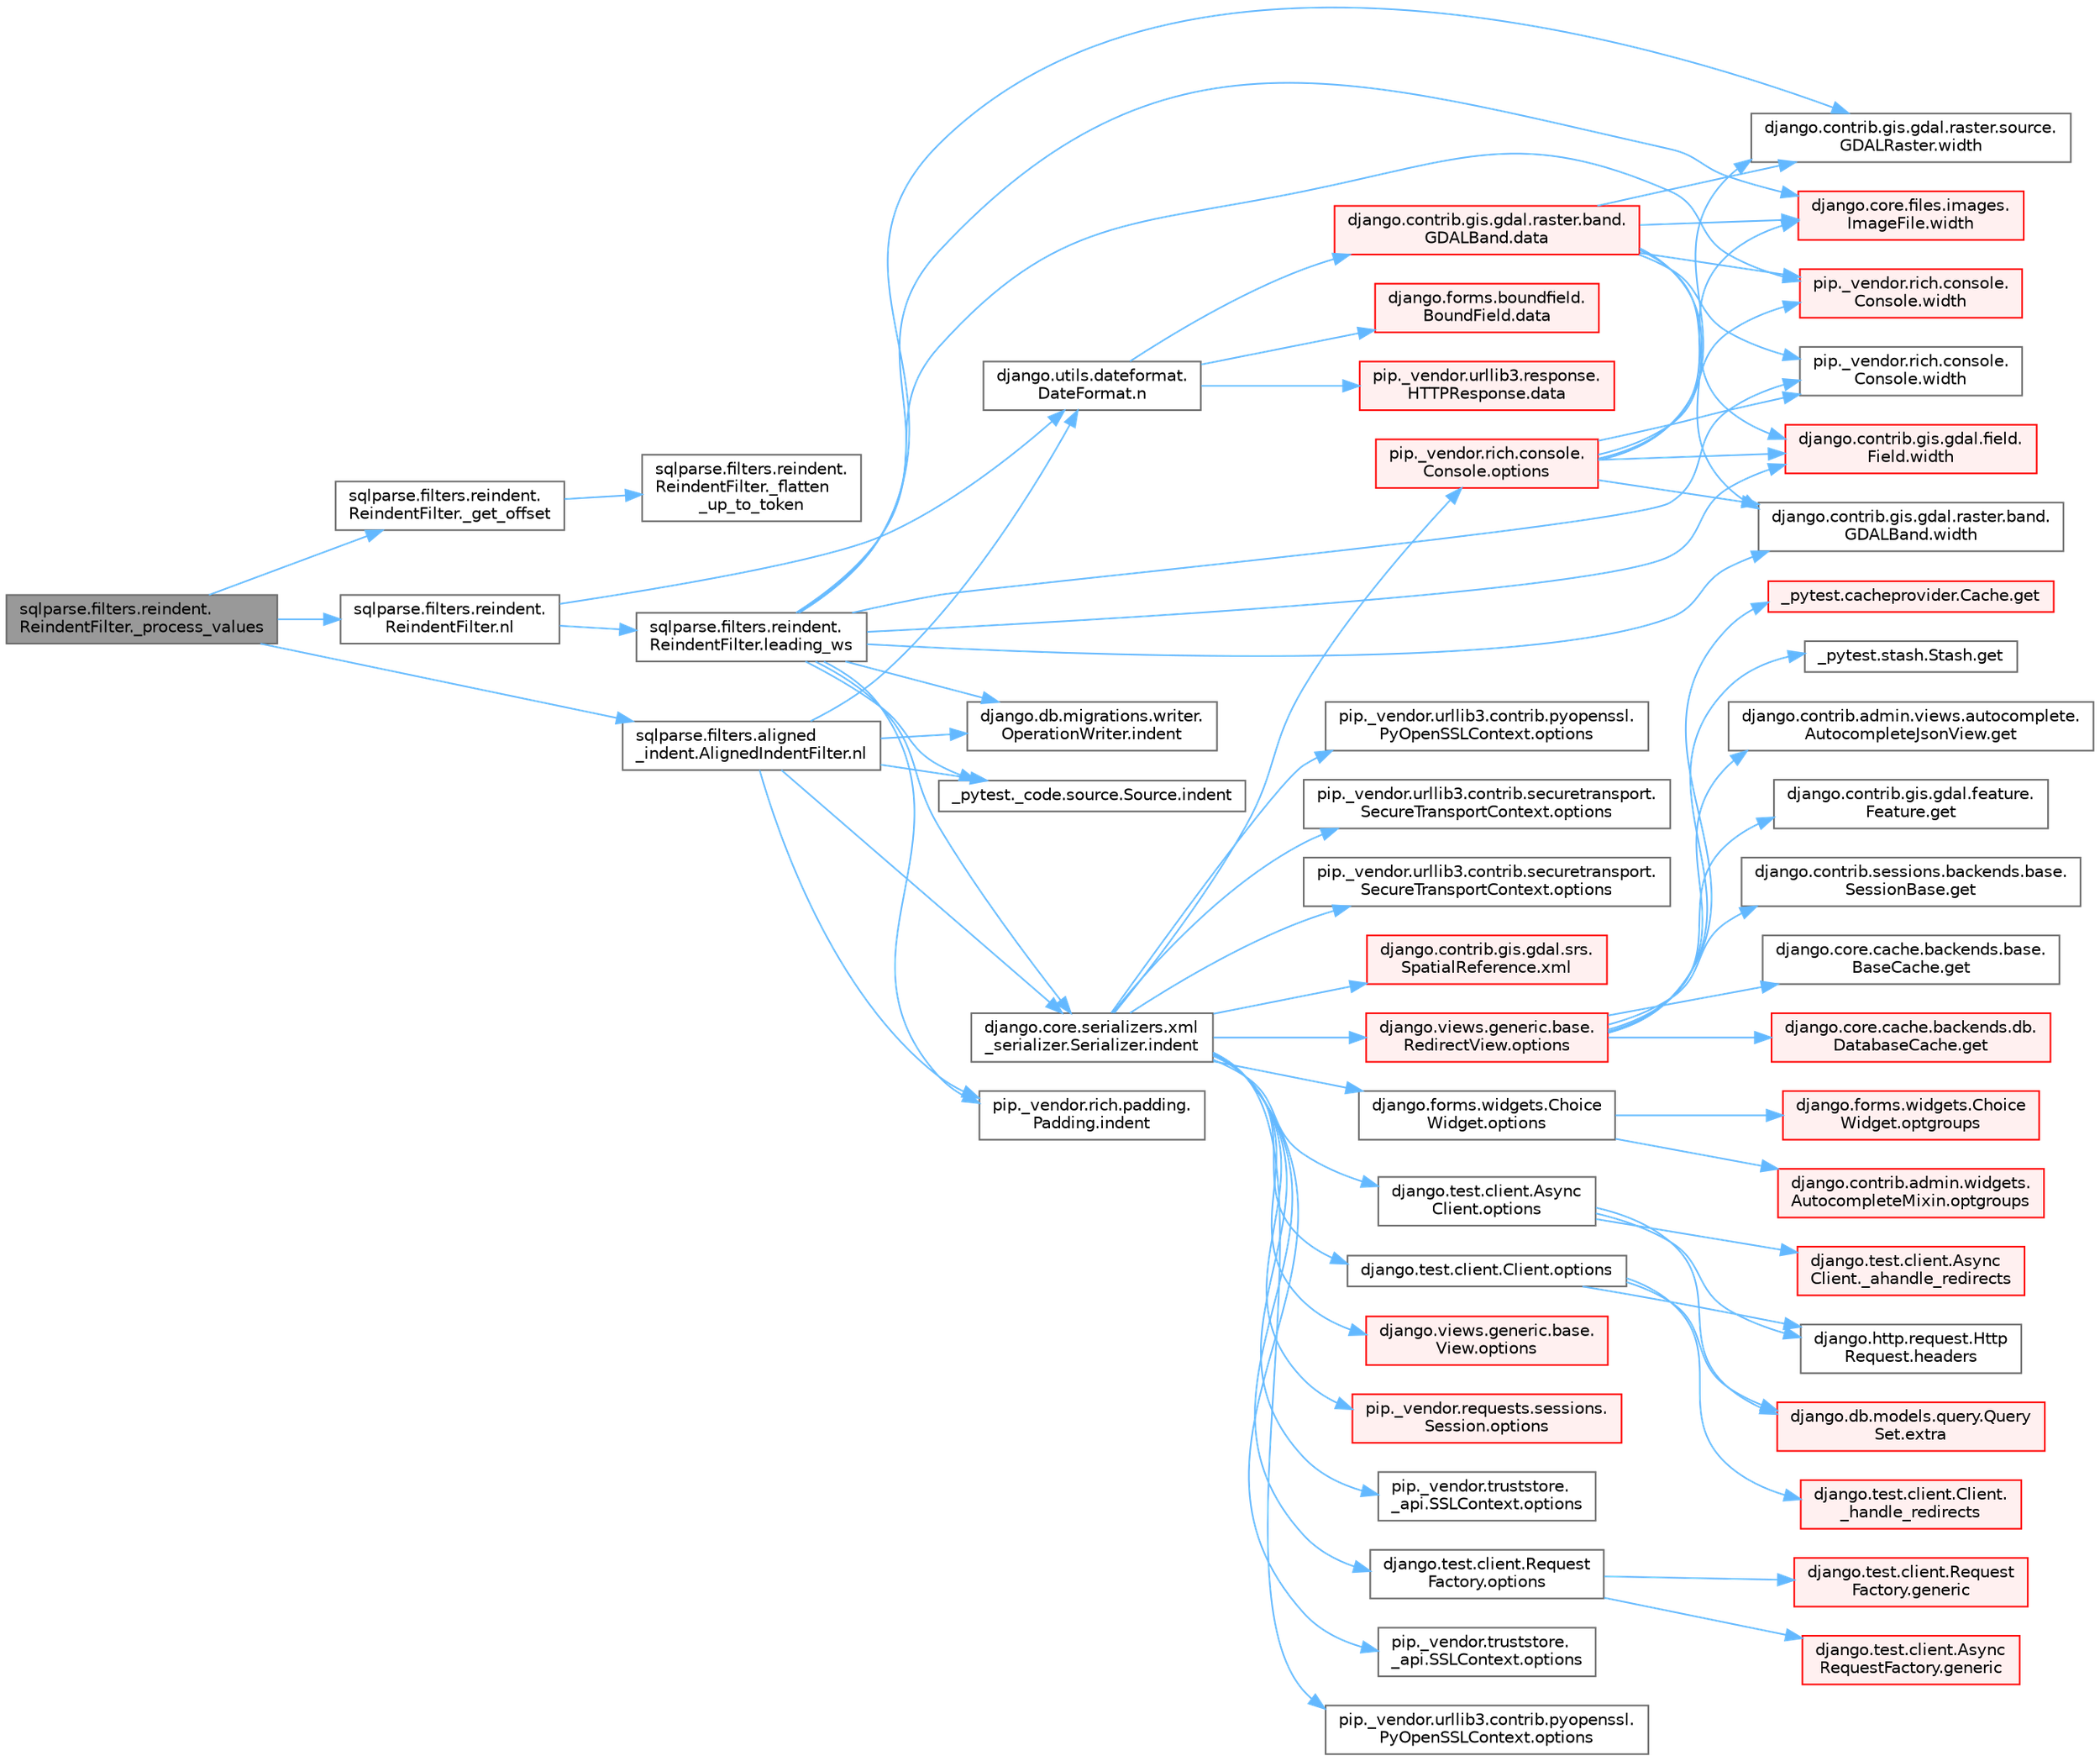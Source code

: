 digraph "sqlparse.filters.reindent.ReindentFilter._process_values"
{
 // LATEX_PDF_SIZE
  bgcolor="transparent";
  edge [fontname=Helvetica,fontsize=10,labelfontname=Helvetica,labelfontsize=10];
  node [fontname=Helvetica,fontsize=10,shape=box,height=0.2,width=0.4];
  rankdir="LR";
  Node1 [id="Node000001",label="sqlparse.filters.reindent.\lReindentFilter._process_values",height=0.2,width=0.4,color="gray40", fillcolor="grey60", style="filled", fontcolor="black",tooltip=" "];
  Node1 -> Node2 [id="edge1_Node000001_Node000002",color="steelblue1",style="solid",tooltip=" "];
  Node2 [id="Node000002",label="sqlparse.filters.reindent.\lReindentFilter._get_offset",height=0.2,width=0.4,color="grey40", fillcolor="white", style="filled",URL="$classsqlparse_1_1filters_1_1reindent_1_1_reindent_filter.html#a5d6056cdda5ba502c0b5fe4db7acd2d4",tooltip=" "];
  Node2 -> Node3 [id="edge2_Node000002_Node000003",color="steelblue1",style="solid",tooltip=" "];
  Node3 [id="Node000003",label="sqlparse.filters.reindent.\lReindentFilter._flatten\l_up_to_token",height=0.2,width=0.4,color="grey40", fillcolor="white", style="filled",URL="$classsqlparse_1_1filters_1_1reindent_1_1_reindent_filter.html#ab76ce5fce6e547959af6448484a4f9d7",tooltip=" "];
  Node1 -> Node4 [id="edge3_Node000001_Node000004",color="steelblue1",style="solid",tooltip=" "];
  Node4 [id="Node000004",label="sqlparse.filters.aligned\l_indent.AlignedIndentFilter.nl",height=0.2,width=0.4,color="grey40", fillcolor="white", style="filled",URL="$classsqlparse_1_1filters_1_1aligned__indent_1_1_aligned_indent_filter.html#a0137da1c080d0ab864e01e6c9d70a2c8",tooltip=" "];
  Node4 -> Node5 [id="edge4_Node000004_Node000005",color="steelblue1",style="solid",tooltip=" "];
  Node5 [id="Node000005",label="_pytest._code.source.Source.indent",height=0.2,width=0.4,color="grey40", fillcolor="white", style="filled",URL="$class__pytest_1_1__code_1_1source_1_1_source.html#abc99a323638809562ba4dbf97cab6bd1",tooltip=" "];
  Node4 -> Node6 [id="edge5_Node000004_Node000006",color="steelblue1",style="solid",tooltip=" "];
  Node6 [id="Node000006",label="django.core.serializers.xml\l_serializer.Serializer.indent",height=0.2,width=0.4,color="grey40", fillcolor="white", style="filled",URL="$classdjango_1_1core_1_1serializers_1_1xml__serializer_1_1_serializer.html#a5b3d624ac0ab14cb4194faca7877101a",tooltip=" "];
  Node6 -> Node7 [id="edge6_Node000006_Node000007",color="steelblue1",style="solid",tooltip=" "];
  Node7 [id="Node000007",label="django.forms.widgets.Choice\lWidget.options",height=0.2,width=0.4,color="grey40", fillcolor="white", style="filled",URL="$classdjango_1_1forms_1_1widgets_1_1_choice_widget.html#a8575b90386fc2027f38ea00133cef250",tooltip=" "];
  Node7 -> Node8 [id="edge7_Node000007_Node000008",color="steelblue1",style="solid",tooltip=" "];
  Node8 [id="Node000008",label="django.contrib.admin.widgets.\lAutocompleteMixin.optgroups",height=0.2,width=0.4,color="red", fillcolor="#FFF0F0", style="filled",URL="$classdjango_1_1contrib_1_1admin_1_1widgets_1_1_autocomplete_mixin.html#a638ff1cf500030285676b090c8eee8f9",tooltip=" "];
  Node7 -> Node1932 [id="edge8_Node000007_Node001932",color="steelblue1",style="solid",tooltip=" "];
  Node1932 [id="Node001932",label="django.forms.widgets.Choice\lWidget.optgroups",height=0.2,width=0.4,color="red", fillcolor="#FFF0F0", style="filled",URL="$classdjango_1_1forms_1_1widgets_1_1_choice_widget.html#af1d09b0d42de6f6f30d2f9d577cf2fb4",tooltip=" "];
  Node6 -> Node262 [id="edge9_Node000006_Node000262",color="steelblue1",style="solid",tooltip=" "];
  Node262 [id="Node000262",label="django.test.client.Async\lClient.options",height=0.2,width=0.4,color="grey40", fillcolor="white", style="filled",URL="$classdjango_1_1test_1_1client_1_1_async_client.html#a84509c6347cbc018e6335b924ec841a2",tooltip=" "];
  Node262 -> Node263 [id="edge10_Node000262_Node000263",color="steelblue1",style="solid",tooltip=" "];
  Node263 [id="Node000263",label="django.test.client.Async\lClient._ahandle_redirects",height=0.2,width=0.4,color="red", fillcolor="#FFF0F0", style="filled",URL="$classdjango_1_1test_1_1client_1_1_async_client.html#a8740fe0dc39e7fe74e515be78449ee76",tooltip=" "];
  Node262 -> Node1233 [id="edge11_Node000262_Node001233",color="steelblue1",style="solid",tooltip=" "];
  Node1233 [id="Node001233",label="django.db.models.query.Query\lSet.extra",height=0.2,width=0.4,color="red", fillcolor="#FFF0F0", style="filled",URL="$classdjango_1_1db_1_1models_1_1query_1_1_query_set.html#ae54983d1fa1ba41e84f20cea946cde79",tooltip=" "];
  Node262 -> Node371 [id="edge12_Node000262_Node000371",color="steelblue1",style="solid",tooltip=" "];
  Node371 [id="Node000371",label="django.http.request.Http\lRequest.headers",height=0.2,width=0.4,color="grey40", fillcolor="white", style="filled",URL="$classdjango_1_1http_1_1request_1_1_http_request.html#a757d86c06e163aa94180817723ce1b9c",tooltip=" "];
  Node6 -> Node1459 [id="edge13_Node000006_Node001459",color="steelblue1",style="solid",tooltip=" "];
  Node1459 [id="Node001459",label="django.test.client.Client.options",height=0.2,width=0.4,color="grey40", fillcolor="white", style="filled",URL="$classdjango_1_1test_1_1client_1_1_client.html#a839ea6375ca2184b3b60550938b6824c",tooltip=" "];
  Node1459 -> Node1460 [id="edge14_Node001459_Node001460",color="steelblue1",style="solid",tooltip=" "];
  Node1460 [id="Node001460",label="django.test.client.Client.\l_handle_redirects",height=0.2,width=0.4,color="red", fillcolor="#FFF0F0", style="filled",URL="$classdjango_1_1test_1_1client_1_1_client.html#a234b328f33c374ad181aa49c6515d469",tooltip=" "];
  Node1459 -> Node1233 [id="edge15_Node001459_Node001233",color="steelblue1",style="solid",tooltip=" "];
  Node1459 -> Node371 [id="edge16_Node001459_Node000371",color="steelblue1",style="solid",tooltip=" "];
  Node6 -> Node1461 [id="edge17_Node000006_Node001461",color="steelblue1",style="solid",tooltip=" "];
  Node1461 [id="Node001461",label="django.test.client.Request\lFactory.options",height=0.2,width=0.4,color="grey40", fillcolor="white", style="filled",URL="$classdjango_1_1test_1_1client_1_1_request_factory.html#a438a7e1be2437d680cd78d11dee77c54",tooltip=" "];
  Node1461 -> Node1462 [id="edge18_Node001461_Node001462",color="steelblue1",style="solid",tooltip=" "];
  Node1462 [id="Node001462",label="django.test.client.Async\lRequestFactory.generic",height=0.2,width=0.4,color="red", fillcolor="#FFF0F0", style="filled",URL="$classdjango_1_1test_1_1client_1_1_async_request_factory.html#a470d6888694e77c09bd7d8bf6d588233",tooltip=" "];
  Node1461 -> Node1464 [id="edge19_Node001461_Node001464",color="steelblue1",style="solid",tooltip=" "];
  Node1464 [id="Node001464",label="django.test.client.Request\lFactory.generic",height=0.2,width=0.4,color="red", fillcolor="#FFF0F0", style="filled",URL="$classdjango_1_1test_1_1client_1_1_request_factory.html#a24740fe264de91d8c4c1205c9172206d",tooltip=" "];
  Node6 -> Node1465 [id="edge20_Node000006_Node001465",color="steelblue1",style="solid",tooltip=" "];
  Node1465 [id="Node001465",label="django.views.generic.base.\lRedirectView.options",height=0.2,width=0.4,color="red", fillcolor="#FFF0F0", style="filled",URL="$classdjango_1_1views_1_1generic_1_1base_1_1_redirect_view.html#a444de156c79647344c987295c47a76e1",tooltip=" "];
  Node1465 -> Node266 [id="edge21_Node001465_Node000266",color="steelblue1",style="solid",tooltip=" "];
  Node266 [id="Node000266",label="_pytest.cacheprovider.Cache.get",height=0.2,width=0.4,color="red", fillcolor="#FFF0F0", style="filled",URL="$class__pytest_1_1cacheprovider_1_1_cache.html#a752b42a7c4034371bcd23244b1862148",tooltip=" "];
  Node1465 -> Node268 [id="edge22_Node001465_Node000268",color="steelblue1",style="solid",tooltip=" "];
  Node268 [id="Node000268",label="_pytest.stash.Stash.get",height=0.2,width=0.4,color="grey40", fillcolor="white", style="filled",URL="$class__pytest_1_1stash_1_1_stash.html#a7fec5e28d31d41b05838c98ac277c8c5",tooltip=" "];
  Node1465 -> Node269 [id="edge23_Node001465_Node000269",color="steelblue1",style="solid",tooltip=" "];
  Node269 [id="Node000269",label="django.contrib.admin.views.autocomplete.\lAutocompleteJsonView.get",height=0.2,width=0.4,color="grey40", fillcolor="white", style="filled",URL="$classdjango_1_1contrib_1_1admin_1_1views_1_1autocomplete_1_1_autocomplete_json_view.html#a34a861d7d91bddbce574ab88c184895e",tooltip=" "];
  Node1465 -> Node270 [id="edge24_Node001465_Node000270",color="steelblue1",style="solid",tooltip=" "];
  Node270 [id="Node000270",label="django.contrib.gis.gdal.feature.\lFeature.get",height=0.2,width=0.4,color="grey40", fillcolor="white", style="filled",URL="$classdjango_1_1contrib_1_1gis_1_1gdal_1_1feature_1_1_feature.html#a21986d93135566e82dd6f57de5e37038",tooltip=" "];
  Node1465 -> Node271 [id="edge25_Node001465_Node000271",color="steelblue1",style="solid",tooltip=" "];
  Node271 [id="Node000271",label="django.contrib.sessions.backends.base.\lSessionBase.get",height=0.2,width=0.4,color="grey40", fillcolor="white", style="filled",URL="$classdjango_1_1contrib_1_1sessions_1_1backends_1_1base_1_1_session_base.html#a7d41576dd78ee0cae19d35e409a0dac4",tooltip=" "];
  Node1465 -> Node272 [id="edge26_Node001465_Node000272",color="steelblue1",style="solid",tooltip=" "];
  Node272 [id="Node000272",label="django.core.cache.backends.base.\lBaseCache.get",height=0.2,width=0.4,color="grey40", fillcolor="white", style="filled",URL="$classdjango_1_1core_1_1cache_1_1backends_1_1base_1_1_base_cache.html#a670decaea5fb02f8e13f62c4a8d3b691",tooltip=" "];
  Node1465 -> Node273 [id="edge27_Node001465_Node000273",color="steelblue1",style="solid",tooltip=" "];
  Node273 [id="Node000273",label="django.core.cache.backends.db.\lDatabaseCache.get",height=0.2,width=0.4,color="red", fillcolor="#FFF0F0", style="filled",URL="$classdjango_1_1core_1_1cache_1_1backends_1_1db_1_1_database_cache.html#ab7c8bab4308c7ceac722a940914fedf1",tooltip=" "];
  Node6 -> Node1653 [id="edge28_Node000006_Node001653",color="steelblue1",style="solid",tooltip=" "];
  Node1653 [id="Node001653",label="django.views.generic.base.\lView.options",height=0.2,width=0.4,color="red", fillcolor="#FFF0F0", style="filled",URL="$classdjango_1_1views_1_1generic_1_1base_1_1_view.html#a4d1dc440a5bae11bd7859d20ca9948e1",tooltip=" "];
  Node6 -> Node1656 [id="edge29_Node000006_Node001656",color="steelblue1",style="solid",tooltip=" "];
  Node1656 [id="Node001656",label="pip._vendor.requests.sessions.\lSession.options",height=0.2,width=0.4,color="red", fillcolor="#FFF0F0", style="filled",URL="$classpip_1_1__vendor_1_1requests_1_1sessions_1_1_session.html#a210270880f90521b3b3014748ecd87e9",tooltip=" "];
  Node6 -> Node1657 [id="edge30_Node000006_Node001657",color="steelblue1",style="solid",tooltip=" "];
  Node1657 [id="Node001657",label="pip._vendor.rich.console.\lConsole.options",height=0.2,width=0.4,color="red", fillcolor="#FFF0F0", style="filled",URL="$classpip_1_1__vendor_1_1rich_1_1console_1_1_console.html#a41c8efe30ea45a9a4a3f8c34c688fe00",tooltip=" "];
  Node1657 -> Node1688 [id="edge31_Node001657_Node001688",color="steelblue1",style="solid",tooltip=" "];
  Node1688 [id="Node001688",label="django.contrib.gis.gdal.field.\lField.width",height=0.2,width=0.4,color="red", fillcolor="#FFF0F0", style="filled",URL="$classdjango_1_1contrib_1_1gis_1_1gdal_1_1field_1_1_field.html#a9d43a623b937f633a9e6dca9323f5fa7",tooltip=" "];
  Node1657 -> Node1689 [id="edge32_Node001657_Node001689",color="steelblue1",style="solid",tooltip=" "];
  Node1689 [id="Node001689",label="django.contrib.gis.gdal.raster.band.\lGDALBand.width",height=0.2,width=0.4,color="grey40", fillcolor="white", style="filled",URL="$classdjango_1_1contrib_1_1gis_1_1gdal_1_1raster_1_1band_1_1_g_d_a_l_band.html#a407780888708f2bb99b4d298eb6d8062",tooltip=" "];
  Node1657 -> Node1690 [id="edge33_Node001657_Node001690",color="steelblue1",style="solid",tooltip=" "];
  Node1690 [id="Node001690",label="django.contrib.gis.gdal.raster.source.\lGDALRaster.width",height=0.2,width=0.4,color="grey40", fillcolor="white", style="filled",URL="$classdjango_1_1contrib_1_1gis_1_1gdal_1_1raster_1_1source_1_1_g_d_a_l_raster.html#a58442e42bce5bcabb54fab7a2e636bc2",tooltip=" "];
  Node1657 -> Node1691 [id="edge34_Node001657_Node001691",color="steelblue1",style="solid",tooltip=" "];
  Node1691 [id="Node001691",label="django.core.files.images.\lImageFile.width",height=0.2,width=0.4,color="red", fillcolor="#FFF0F0", style="filled",URL="$classdjango_1_1core_1_1files_1_1images_1_1_image_file.html#a3a50a37ab3f2d7395c892a262ecb49bc",tooltip=" "];
  Node1657 -> Node1692 [id="edge35_Node001657_Node001692",color="steelblue1",style="solid",tooltip=" "];
  Node1692 [id="Node001692",label="pip._vendor.rich.console.\lConsole.width",height=0.2,width=0.4,color="red", fillcolor="#FFF0F0", style="filled",URL="$classpip_1_1__vendor_1_1rich_1_1console_1_1_console.html#a3163e1b4e2842bc355d0f5c3100ecc08",tooltip=" "];
  Node1657 -> Node1693 [id="edge36_Node001657_Node001693",color="steelblue1",style="solid",tooltip=" "];
  Node1693 [id="Node001693",label="pip._vendor.rich.console.\lConsole.width",height=0.2,width=0.4,color="grey40", fillcolor="white", style="filled",URL="$classpip_1_1__vendor_1_1rich_1_1console_1_1_console.html#aa2ba8c5fa1dd224794b0ac2acd384863",tooltip=" "];
  Node6 -> Node1694 [id="edge37_Node000006_Node001694",color="steelblue1",style="solid",tooltip=" "];
  Node1694 [id="Node001694",label="pip._vendor.truststore.\l_api.SSLContext.options",height=0.2,width=0.4,color="grey40", fillcolor="white", style="filled",URL="$classpip_1_1__vendor_1_1truststore_1_1__api_1_1_s_s_l_context.html#a6755b8a82c0de77273744b73a826678d",tooltip=" "];
  Node6 -> Node1695 [id="edge38_Node000006_Node001695",color="steelblue1",style="solid",tooltip=" "];
  Node1695 [id="Node001695",label="pip._vendor.truststore.\l_api.SSLContext.options",height=0.2,width=0.4,color="grey40", fillcolor="white", style="filled",URL="$classpip_1_1__vendor_1_1truststore_1_1__api_1_1_s_s_l_context.html#a90bd5b81f087b6628b2f681ce6cffcd6",tooltip=" "];
  Node6 -> Node1696 [id="edge39_Node000006_Node001696",color="steelblue1",style="solid",tooltip=" "];
  Node1696 [id="Node001696",label="pip._vendor.urllib3.contrib.pyopenssl.\lPyOpenSSLContext.options",height=0.2,width=0.4,color="grey40", fillcolor="white", style="filled",URL="$classpip_1_1__vendor_1_1urllib3_1_1contrib_1_1pyopenssl_1_1_py_open_s_s_l_context.html#a3f539cc9d4b91d2fb90d7f8aef3810c1",tooltip=" "];
  Node6 -> Node1697 [id="edge40_Node000006_Node001697",color="steelblue1",style="solid",tooltip=" "];
  Node1697 [id="Node001697",label="pip._vendor.urllib3.contrib.pyopenssl.\lPyOpenSSLContext.options",height=0.2,width=0.4,color="grey40", fillcolor="white", style="filled",URL="$classpip_1_1__vendor_1_1urllib3_1_1contrib_1_1pyopenssl_1_1_py_open_s_s_l_context.html#a8475fc4f3e83d92654b066a9422908dc",tooltip=" "];
  Node6 -> Node1698 [id="edge41_Node000006_Node001698",color="steelblue1",style="solid",tooltip=" "];
  Node1698 [id="Node001698",label="pip._vendor.urllib3.contrib.securetransport.\lSecureTransportContext.options",height=0.2,width=0.4,color="grey40", fillcolor="white", style="filled",URL="$classpip_1_1__vendor_1_1urllib3_1_1contrib_1_1securetransport_1_1_secure_transport_context.html#ae19920941647ed0b43e0ed7d96e12457",tooltip=" "];
  Node6 -> Node1699 [id="edge42_Node000006_Node001699",color="steelblue1",style="solid",tooltip=" "];
  Node1699 [id="Node001699",label="pip._vendor.urllib3.contrib.securetransport.\lSecureTransportContext.options",height=0.2,width=0.4,color="grey40", fillcolor="white", style="filled",URL="$classpip_1_1__vendor_1_1urllib3_1_1contrib_1_1securetransport_1_1_secure_transport_context.html#acf6c1ec11ca09e30c9c70d7dc26afacd",tooltip=" "];
  Node6 -> Node2462 [id="edge43_Node000006_Node002462",color="steelblue1",style="solid",tooltip=" "];
  Node2462 [id="Node002462",label="django.contrib.gis.gdal.srs.\lSpatialReference.xml",height=0.2,width=0.4,color="red", fillcolor="#FFF0F0", style="filled",URL="$classdjango_1_1contrib_1_1gis_1_1gdal_1_1srs_1_1_spatial_reference.html#a909d3c8bdf1de4ad7b231b87bb4dd664",tooltip=" "];
  Node4 -> Node4429 [id="edge44_Node000004_Node004429",color="steelblue1",style="solid",tooltip=" "];
  Node4429 [id="Node004429",label="django.db.migrations.writer.\lOperationWriter.indent",height=0.2,width=0.4,color="grey40", fillcolor="white", style="filled",URL="$classdjango_1_1db_1_1migrations_1_1writer_1_1_operation_writer.html#a4ad86f394c5999071c96ad30cf54055a",tooltip=" "];
  Node4 -> Node4430 [id="edge45_Node000004_Node004430",color="steelblue1",style="solid",tooltip=" "];
  Node4430 [id="Node004430",label="pip._vendor.rich.padding.\lPadding.indent",height=0.2,width=0.4,color="grey40", fillcolor="white", style="filled",URL="$classpip_1_1__vendor_1_1rich_1_1padding_1_1_padding.html#abb6784da1907e3486c3a9ea715a04ed2",tooltip=" "];
  Node4 -> Node168 [id="edge46_Node000004_Node000168",color="steelblue1",style="solid",tooltip=" "];
  Node168 [id="Node000168",label="django.utils.dateformat.\lDateFormat.n",height=0.2,width=0.4,color="grey40", fillcolor="white", style="filled",URL="$classdjango_1_1utils_1_1dateformat_1_1_date_format.html#a1ae7b2d5135c8aa3d1117e7906704ee8",tooltip=" "];
  Node168 -> Node169 [id="edge47_Node000168_Node000169",color="steelblue1",style="solid",tooltip=" "];
  Node169 [id="Node000169",label="django.contrib.gis.gdal.raster.band.\lGDALBand.data",height=0.2,width=0.4,color="red", fillcolor="#FFF0F0", style="filled",URL="$classdjango_1_1contrib_1_1gis_1_1gdal_1_1raster_1_1band_1_1_g_d_a_l_band.html#a5d37dc4c4d5a50a21b75460e75f9ee4d",tooltip=" "];
  Node169 -> Node1688 [id="edge48_Node000169_Node001688",color="steelblue1",style="solid",tooltip=" "];
  Node169 -> Node1689 [id="edge49_Node000169_Node001689",color="steelblue1",style="solid",tooltip=" "];
  Node169 -> Node1690 [id="edge50_Node000169_Node001690",color="steelblue1",style="solid",tooltip=" "];
  Node169 -> Node1691 [id="edge51_Node000169_Node001691",color="steelblue1",style="solid",tooltip=" "];
  Node169 -> Node1692 [id="edge52_Node000169_Node001692",color="steelblue1",style="solid",tooltip=" "];
  Node169 -> Node1693 [id="edge53_Node000169_Node001693",color="steelblue1",style="solid",tooltip=" "];
  Node168 -> Node510 [id="edge54_Node000168_Node000510",color="steelblue1",style="solid",tooltip=" "];
  Node510 [id="Node000510",label="django.forms.boundfield.\lBoundField.data",height=0.2,width=0.4,color="red", fillcolor="#FFF0F0", style="filled",URL="$classdjango_1_1forms_1_1boundfield_1_1_bound_field.html#ad38e19a5099c352218e82322f47b020c",tooltip=" "];
  Node168 -> Node511 [id="edge55_Node000168_Node000511",color="steelblue1",style="solid",tooltip=" "];
  Node511 [id="Node000511",label="pip._vendor.urllib3.response.\lHTTPResponse.data",height=0.2,width=0.4,color="red", fillcolor="#FFF0F0", style="filled",URL="$classpip_1_1__vendor_1_1urllib3_1_1response_1_1_h_t_t_p_response.html#abf3c538704803faf453331b0031f3bdd",tooltip=" "];
  Node1 -> Node4529 [id="edge56_Node000001_Node004529",color="steelblue1",style="solid",tooltip=" "];
  Node4529 [id="Node004529",label="sqlparse.filters.reindent.\lReindentFilter.nl",height=0.2,width=0.4,color="grey40", fillcolor="white", style="filled",URL="$classsqlparse_1_1filters_1_1reindent_1_1_reindent_filter.html#ae085b652281f61b558e777b836a54ee2",tooltip=" "];
  Node4529 -> Node4530 [id="edge57_Node004529_Node004530",color="steelblue1",style="solid",tooltip=" "];
  Node4530 [id="Node004530",label="sqlparse.filters.reindent.\lReindentFilter.leading_ws",height=0.2,width=0.4,color="grey40", fillcolor="white", style="filled",URL="$classsqlparse_1_1filters_1_1reindent_1_1_reindent_filter.html#a75cf71d340673c54ed22a864dd4227ce",tooltip=" "];
  Node4530 -> Node5 [id="edge58_Node004530_Node000005",color="steelblue1",style="solid",tooltip=" "];
  Node4530 -> Node6 [id="edge59_Node004530_Node000006",color="steelblue1",style="solid",tooltip=" "];
  Node4530 -> Node4429 [id="edge60_Node004530_Node004429",color="steelblue1",style="solid",tooltip=" "];
  Node4530 -> Node4430 [id="edge61_Node004530_Node004430",color="steelblue1",style="solid",tooltip=" "];
  Node4530 -> Node1688 [id="edge62_Node004530_Node001688",color="steelblue1",style="solid",tooltip=" "];
  Node4530 -> Node1689 [id="edge63_Node004530_Node001689",color="steelblue1",style="solid",tooltip=" "];
  Node4530 -> Node1690 [id="edge64_Node004530_Node001690",color="steelblue1",style="solid",tooltip=" "];
  Node4530 -> Node1691 [id="edge65_Node004530_Node001691",color="steelblue1",style="solid",tooltip=" "];
  Node4530 -> Node1692 [id="edge66_Node004530_Node001692",color="steelblue1",style="solid",tooltip=" "];
  Node4530 -> Node1693 [id="edge67_Node004530_Node001693",color="steelblue1",style="solid",tooltip=" "];
  Node4529 -> Node168 [id="edge68_Node004529_Node000168",color="steelblue1",style="solid",tooltip=" "];
}
